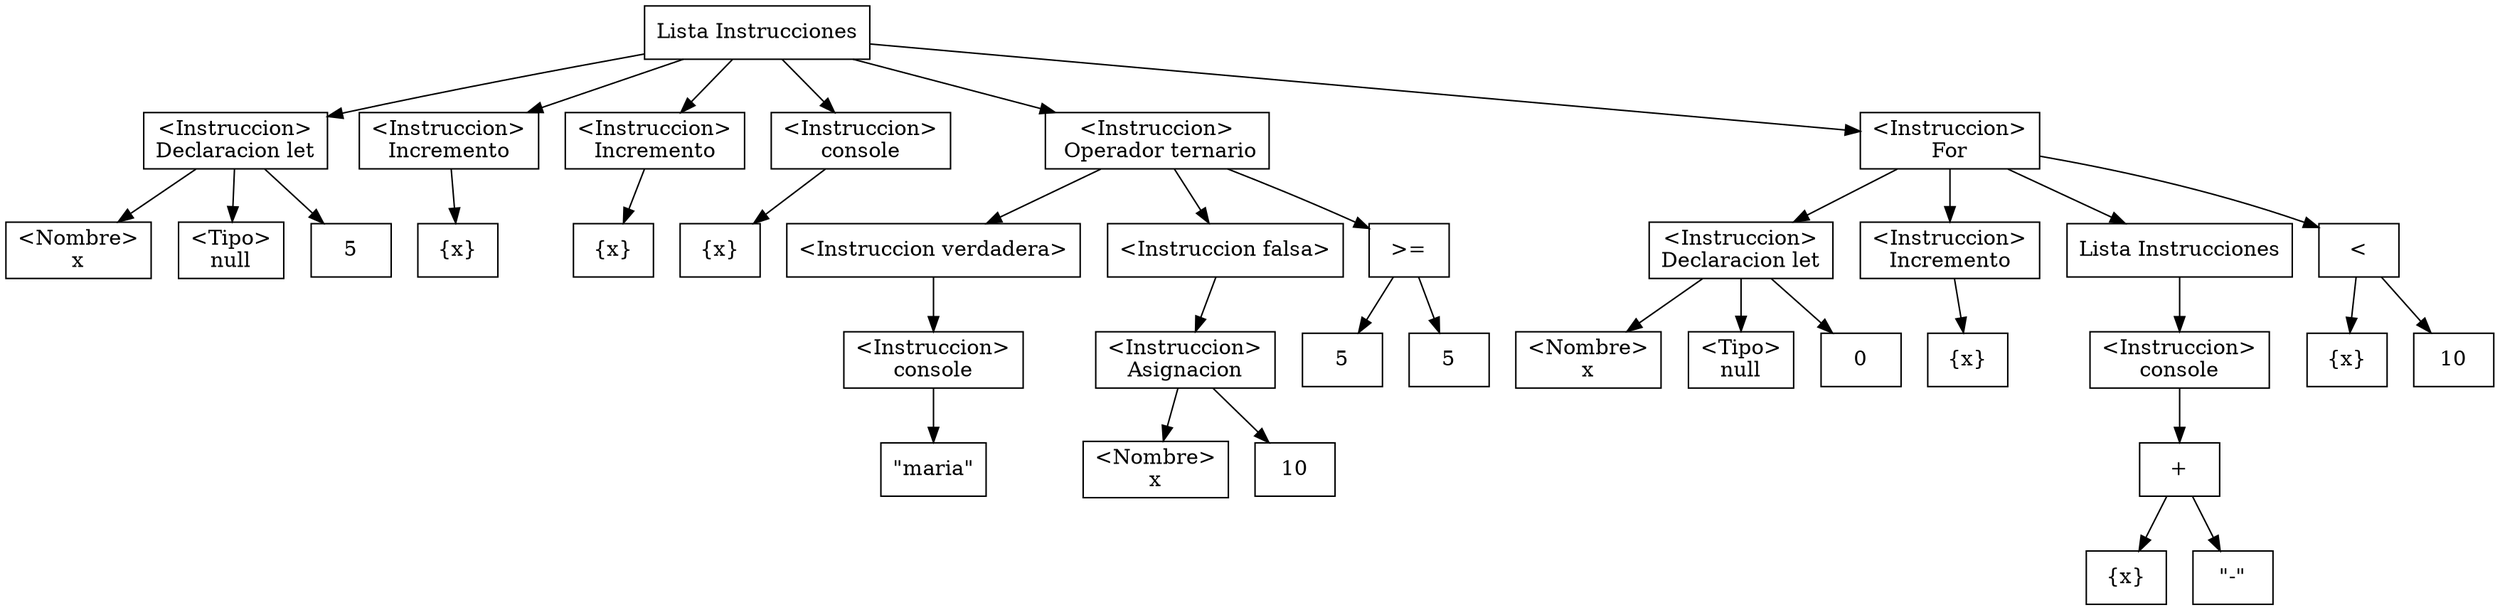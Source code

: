 digraph G {
node[shape=box];
        node_1_1_[label="Lista Instrucciones"];        
        node_1_1_->node_2_5_;
        node_2_5_[label="\<Instruccion\>\nDeclaracion let"];
        node_2_5_1[label="\<Nombre\>\nx"];
        node_2_5_2[label="\<Tipo\>\nnull"];
        node_2_5_->node_2_5_1
        node_2_5_->node_2_5_2
        node_2_5_->
        node_2_11_;
        node_2_11_[label="5"];node_1_1_->node_3_5_;
        node_3_5_[label="\<Instruccion\>\nIncremento"];
        node_3_5_1[label="{x}"];
        node_3_5_->node_3_5_1;
        node_1_1_->node_4_7_;
        node_4_7_[label="\<Instruccion\>\nIncremento"];
        node_4_7_1[label="{x}"];
        node_4_7_->node_4_7_1;
        node_1_1_->node_5_5_;
        node_5_5_[label="\<Instruccion\>\nconsole"];node_5_5_->
        node_5_17_;
        node_5_17_[label="{x}"];
        node_1_1_->node_6_12_;
        node_6_12_ [label="\<Instruccion\>\n Operador ternario"];
        node_6_12_1[label="\<Instruccion verdadera\>"];
        node_6_12_2[label="\<Instruccion falsa\>"];
        node_6_12_->node_6_12_1;
        node_6_12_->node_6_12_2;
        node_6_12_->
        node_6_7_;
        node_6_7_[label="\>="];
        node_6_7_->
        node_6_6_;
        node_6_6_[label="5"];
        node_6_7_->
        node_6_9_;
        node_6_9_[label="5"];
        
        node_6_12_1->node_6_14_;
        node_6_12_2->node_6_36_;
        
        node_6_14_[label="\<Instruccion\>\nconsole"];node_6_14_->
        node_6_32_;
        node_6_32_[label="\"maria\""];
        node_6_36_[label="\<Instruccion\>\nAsignacion"];
        node_6_36_1[label="\<Nombre\>\nx"];
        node_6_36_->node_6_36_1;
        node_6_36_->
        node_6_38_;
        node_6_38_[label="10"];
        node_1_1_->node_8_5_;
        node_8_5_[label="\<Instruccion\>\nFor"];
        node_8_5_->node_8_9_;
        node_8_5_->node_8_24_;
        node_8_5_->node_8_28_;
        node_8_5_->
        node_8_19_;
        node_8_19_[label="\<"];
        node_8_19_->
        node_8_18_;
        node_8_18_[label="{x}"];
        
        node_8_19_->
        node_8_20_;
        node_8_20_[label="10"];
        
        
        node_8_9_[label="\<Instruccion\>\nDeclaracion let"];
        node_8_9_1[label="\<Nombre\>\nx"];
        node_8_9_2[label="\<Tipo\>\nnull"];
        node_8_9_->node_8_9_1
        node_8_9_->node_8_9_2
        node_8_9_->
        node_8_15_;
        node_8_15_[label="0"];
        node_8_24_[label="\<Instruccion\>\nIncremento"];
        node_8_24_1[label="{x}"];
        node_8_24_->node_8_24_1;
        
        node_8_28_[label="Lista Instrucciones"];        
        node_8_28_->node_9_9_;
        node_9_9_[label="\<Instruccion\>\nconsole"];node_9_9_->
        node_9_22_;
        node_9_22_[label="+"];
        node_9_22_->
        node_9_21_;
        node_9_21_[label="{x}"];
        
        node_9_22_->
        node_9_25_;
        node_9_25_[label="\"-\""];
        
}